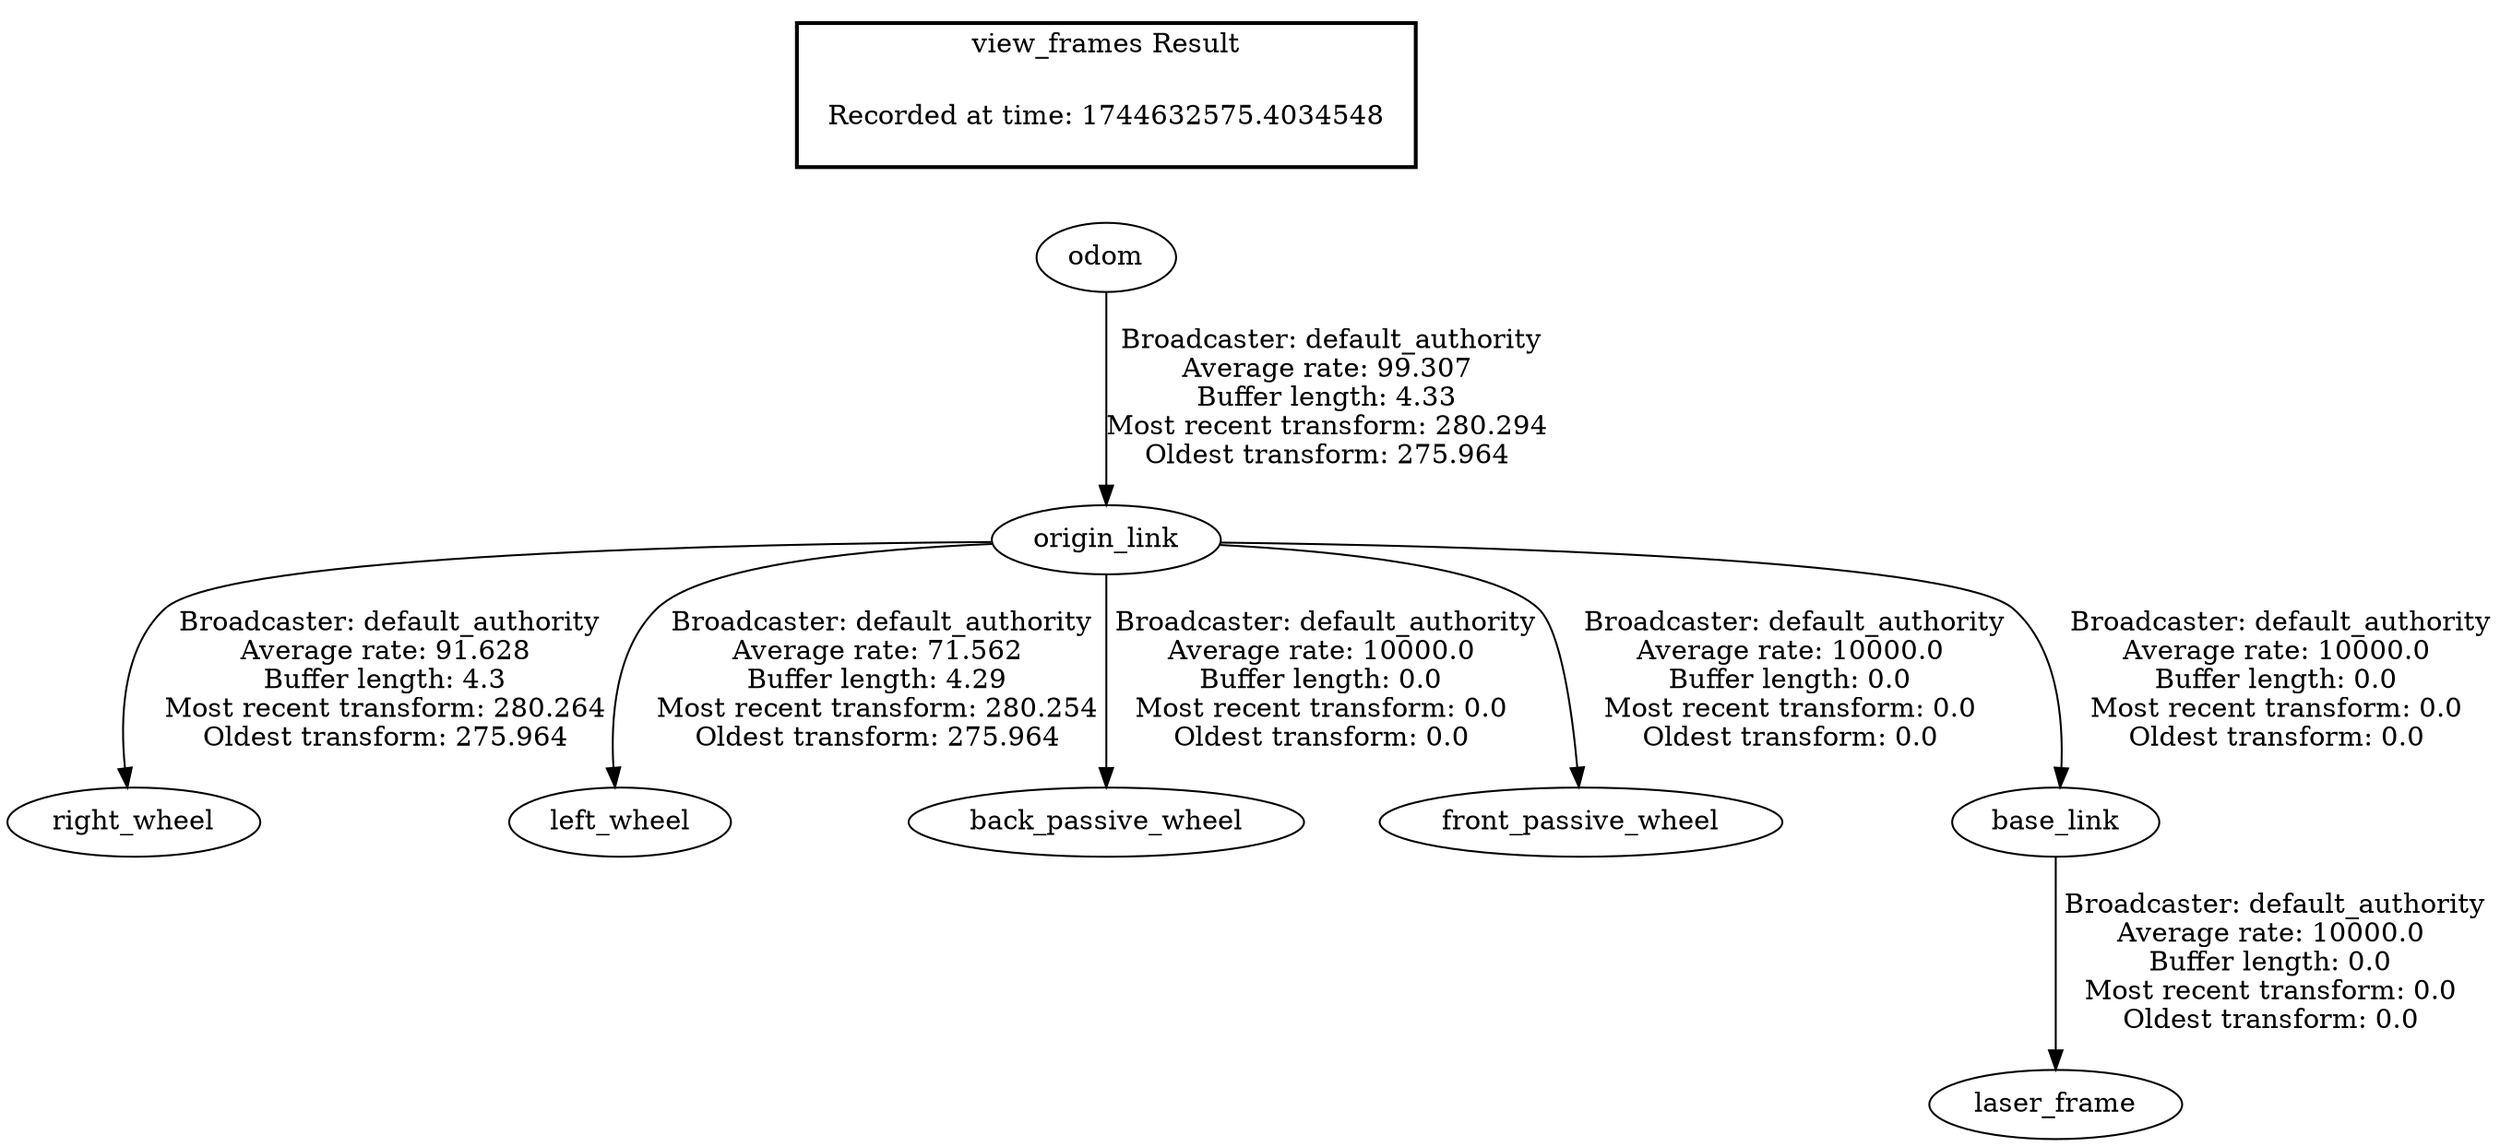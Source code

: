 digraph G {
"origin_link" -> "right_wheel"[label=" Broadcaster: default_authority\nAverage rate: 91.628\nBuffer length: 4.3\nMost recent transform: 280.264\nOldest transform: 275.964\n"];
"odom" -> "origin_link"[label=" Broadcaster: default_authority\nAverage rate: 99.307\nBuffer length: 4.33\nMost recent transform: 280.294\nOldest transform: 275.964\n"];
"origin_link" -> "left_wheel"[label=" Broadcaster: default_authority\nAverage rate: 71.562\nBuffer length: 4.29\nMost recent transform: 280.254\nOldest transform: 275.964\n"];
"origin_link" -> "back_passive_wheel"[label=" Broadcaster: default_authority\nAverage rate: 10000.0\nBuffer length: 0.0\nMost recent transform: 0.0\nOldest transform: 0.0\n"];
"origin_link" -> "front_passive_wheel"[label=" Broadcaster: default_authority\nAverage rate: 10000.0\nBuffer length: 0.0\nMost recent transform: 0.0\nOldest transform: 0.0\n"];
"base_link" -> "laser_frame"[label=" Broadcaster: default_authority\nAverage rate: 10000.0\nBuffer length: 0.0\nMost recent transform: 0.0\nOldest transform: 0.0\n"];
"origin_link" -> "base_link"[label=" Broadcaster: default_authority\nAverage rate: 10000.0\nBuffer length: 0.0\nMost recent transform: 0.0\nOldest transform: 0.0\n"];
edge [style=invis];
 subgraph cluster_legend { style=bold; color=black; label ="view_frames Result";
"Recorded at time: 1744632575.4034548"[ shape=plaintext ] ;
}->"odom";
}